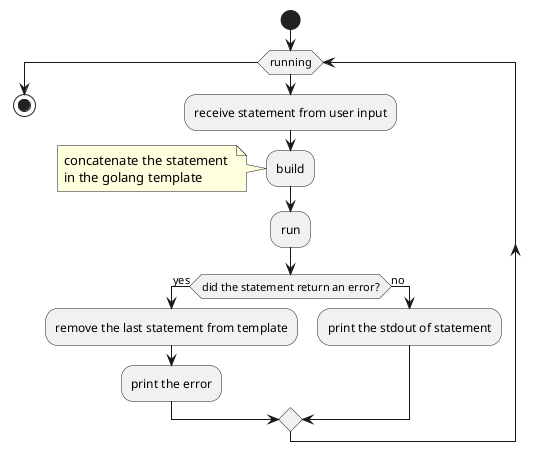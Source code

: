 @startuml main
start
  while (running)
    :receive statement from user input;
    :build;
    note 
      concatenate the statement 
      in the golang template
    endnote
    :run;
    if (did the statement return an error?) then(yes)
      :remove the last statement from template;
      :print the error;
    else(no)
    :print the stdout of statement;
    endif
  endwhile 
stop
@enduml 